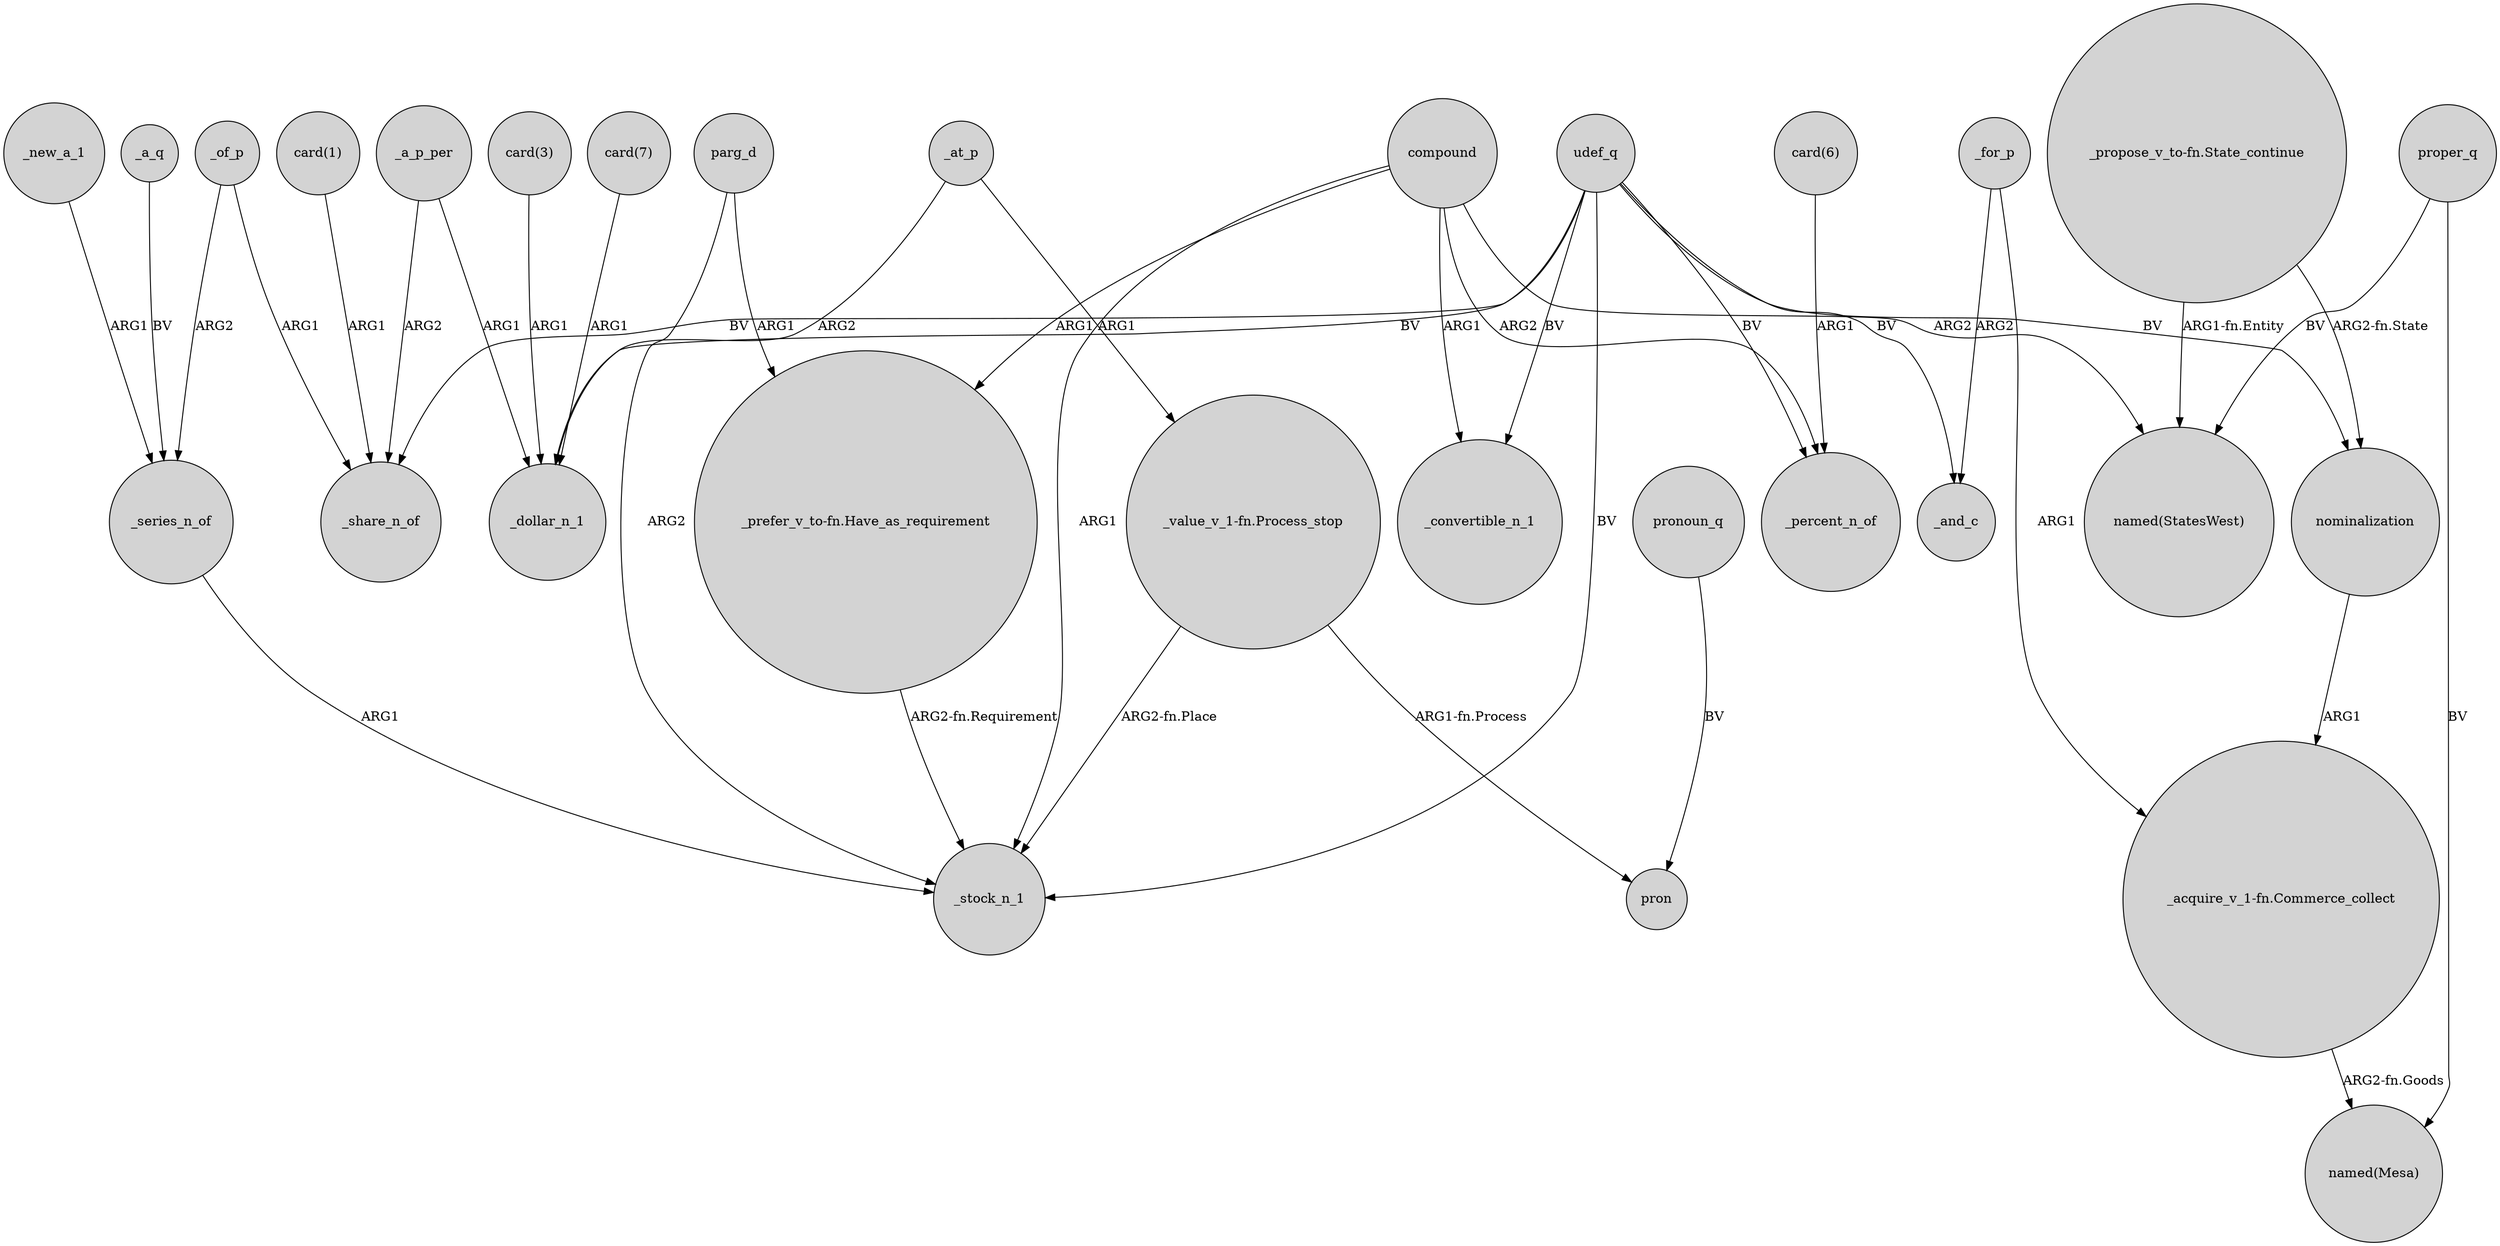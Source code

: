 digraph {
	node [shape=circle style=filled]
	compound -> "_prefer_v_to-fn.Have_as_requirement" [label=ARG1]
	_of_p -> _share_n_of [label=ARG1]
	udef_q -> _convertible_n_1 [label=BV]
	"_acquire_v_1-fn.Commerce_collect" -> "named(Mesa)" [label="ARG2-fn.Goods"]
	"card(3)" -> _dollar_n_1 [label=ARG1]
	udef_q -> nominalization [label=BV]
	compound -> "named(StatesWest)" [label=ARG2]
	compound -> _convertible_n_1 [label=ARG1]
	parg_d -> "_prefer_v_to-fn.Have_as_requirement" [label=ARG1]
	udef_q -> _and_c [label=BV]
	_series_n_of -> _stock_n_1 [label=ARG1]
	_a_q -> _series_n_of [label=BV]
	compound -> _stock_n_1 [label=ARG1]
	proper_q -> "named(StatesWest)" [label=BV]
	"card(1)" -> _share_n_of [label=ARG1]
	pronoun_q -> pron [label=BV]
	_new_a_1 -> _series_n_of [label=ARG1]
	"_prefer_v_to-fn.Have_as_requirement" -> _stock_n_1 [label="ARG2-fn.Requirement"]
	"card(7)" -> _dollar_n_1 [label=ARG1]
	udef_q -> _stock_n_1 [label=BV]
	_at_p -> _dollar_n_1 [label=ARG2]
	"card(6)" -> _percent_n_of [label=ARG1]
	_a_p_per -> _share_n_of [label=ARG2]
	udef_q -> _percent_n_of [label=BV]
	_of_p -> _series_n_of [label=ARG2]
	nominalization -> "_acquire_v_1-fn.Commerce_collect" [label=ARG1]
	udef_q -> _share_n_of [label=BV]
	compound -> _percent_n_of [label=ARG2]
	_at_p -> "_value_v_1-fn.Process_stop" [label=ARG1]
	udef_q -> _dollar_n_1 [label=BV]
	_a_p_per -> _dollar_n_1 [label=ARG1]
	"_propose_v_to-fn.State_continue" -> "named(StatesWest)" [label="ARG1-fn.Entity"]
	"_value_v_1-fn.Process_stop" -> _stock_n_1 [label="ARG2-fn.Place"]
	proper_q -> "named(Mesa)" [label=BV]
	_for_p -> "_acquire_v_1-fn.Commerce_collect" [label=ARG1]
	"_value_v_1-fn.Process_stop" -> pron [label="ARG1-fn.Process"]
	parg_d -> _stock_n_1 [label=ARG2]
	"_propose_v_to-fn.State_continue" -> nominalization [label="ARG2-fn.State"]
	_for_p -> _and_c [label=ARG2]
}
